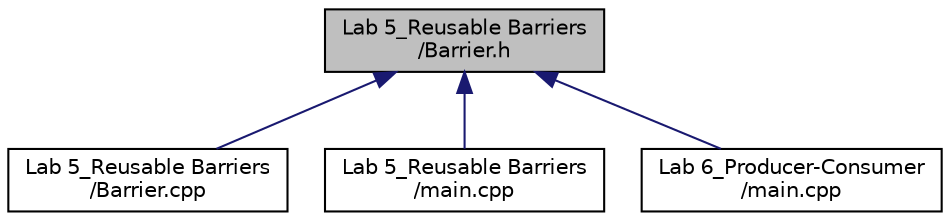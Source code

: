 digraph "Lab 5_Reusable Barriers/Barrier.h"
{
 // LATEX_PDF_SIZE
  edge [fontname="Helvetica",fontsize="10",labelfontname="Helvetica",labelfontsize="10"];
  node [fontname="Helvetica",fontsize="10",shape=record];
  Node1 [label="Lab 5_Reusable Barriers\l/Barrier.h",height=0.2,width=0.4,color="black", fillcolor="grey75", style="filled", fontcolor="black",tooltip=" "];
  Node1 -> Node2 [dir="back",color="midnightblue",fontsize="10",style="solid",fontname="Helvetica"];
  Node2 [label="Lab 5_Reusable Barriers\l/Barrier.cpp",height=0.2,width=0.4,color="black", fillcolor="white", style="filled",URL="$_barrier_8cpp.html",tooltip=" "];
  Node1 -> Node3 [dir="back",color="midnightblue",fontsize="10",style="solid",fontname="Helvetica"];
  Node3 [label="Lab 5_Reusable Barriers\l/main.cpp",height=0.2,width=0.4,color="black", fillcolor="white", style="filled",URL="$_lab_015___reusable_01_barriers_2main_8cpp.html",tooltip=" "];
  Node1 -> Node4 [dir="back",color="midnightblue",fontsize="10",style="solid",fontname="Helvetica"];
  Node4 [label="Lab 6_Producer-Consumer\l/main.cpp",height=0.2,width=0.4,color="black", fillcolor="white", style="filled",URL="$_lab_016___producer-_consumer_2main_8cpp.html",tooltip=" "];
}
